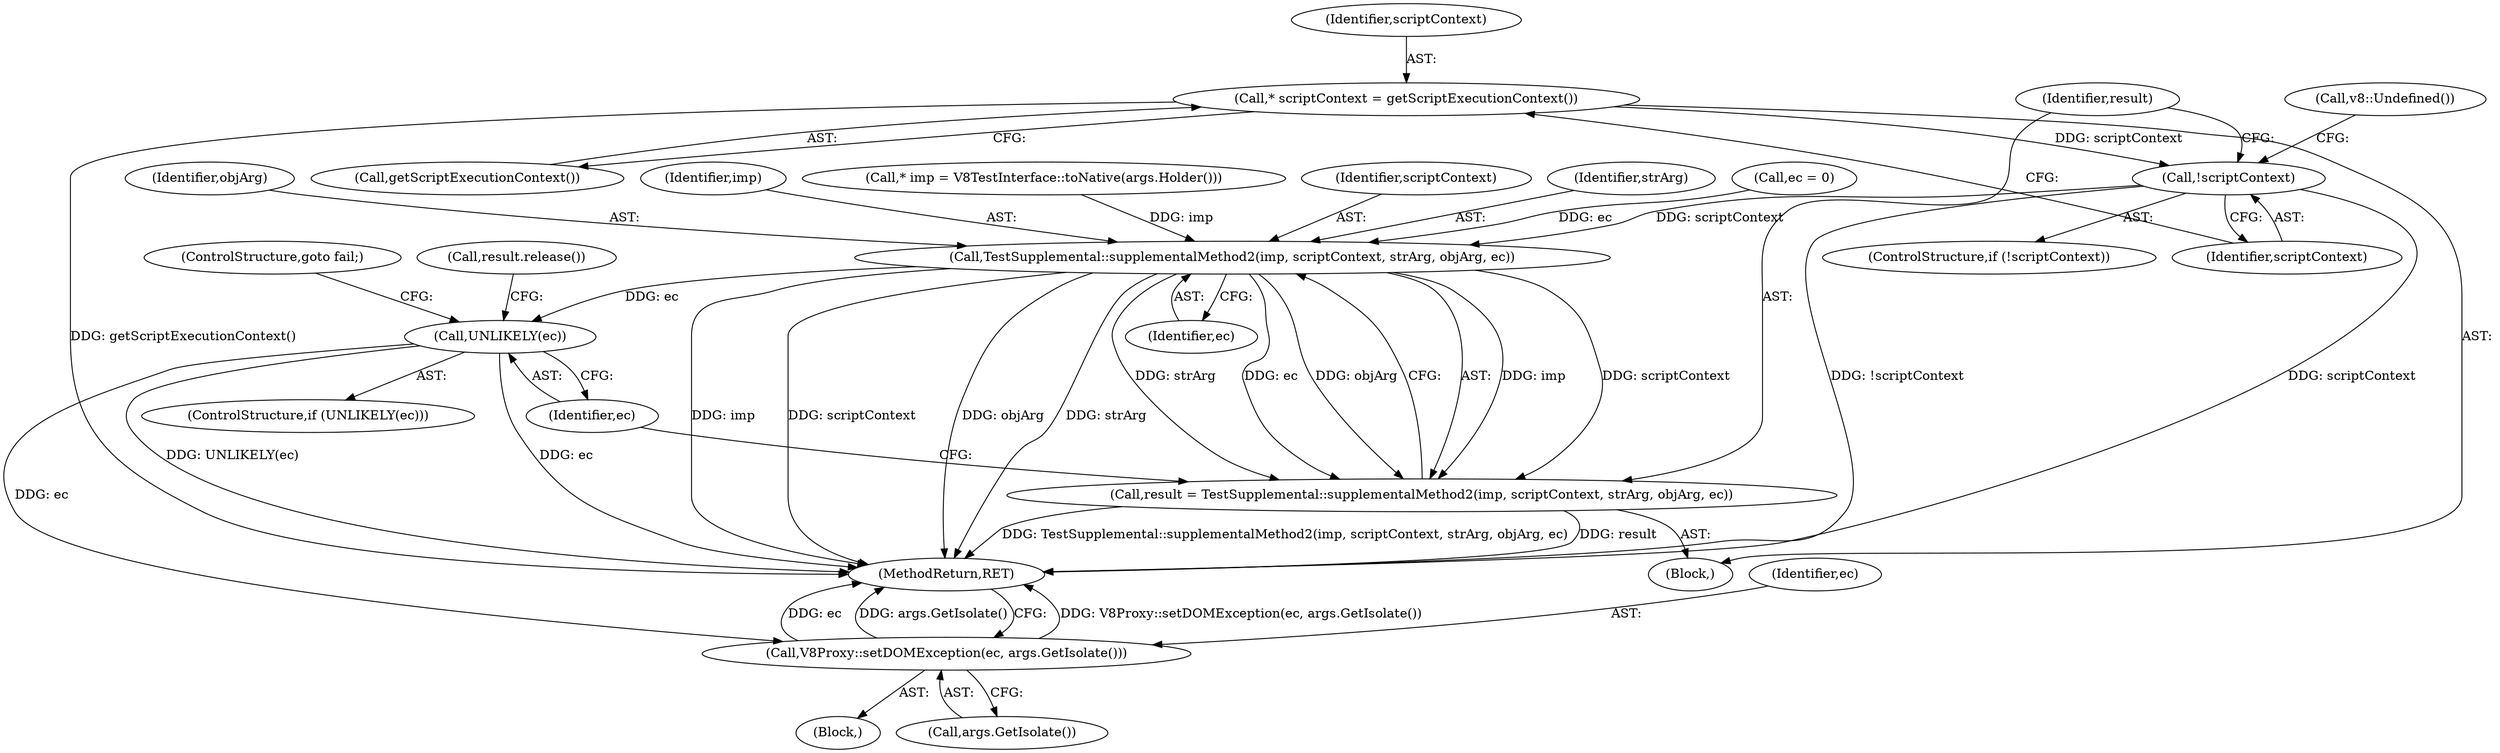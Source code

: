 digraph "0_Chrome_e9372a1bfd3588a80fcf49aa07321f0971dd6091_7@pointer" {
"1000123" [label="(Call,* scriptContext = getScriptExecutionContext())"];
"1000127" [label="(Call,!scriptContext)"];
"1000134" [label="(Call,TestSupplemental::supplementalMethod2(imp, scriptContext, strArg, objArg, ec))"];
"1000132" [label="(Call,result = TestSupplemental::supplementalMethod2(imp, scriptContext, strArg, objArg, ec))"];
"1000141" [label="(Call,UNLIKELY(ec))"];
"1000149" [label="(Call,V8Proxy::setDOMException(ec, args.GetIsolate()))"];
"1000133" [label="(Identifier,result)"];
"1000143" [label="(ControlStructure,goto fail;)"];
"1000124" [label="(Identifier,scriptContext)"];
"1000128" [label="(Identifier,scriptContext)"];
"1000137" [label="(Identifier,strArg)"];
"1000150" [label="(Identifier,ec)"];
"1000141" [label="(Call,UNLIKELY(ec))"];
"1000134" [label="(Call,TestSupplemental::supplementalMethod2(imp, scriptContext, strArg, objArg, ec))"];
"1000118" [label="(Call,ec = 0)"];
"1000123" [label="(Call,* scriptContext = getScriptExecutionContext())"];
"1000125" [label="(Call,getScriptExecutionContext())"];
"1000152" [label="(MethodReturn,RET)"];
"1000142" [label="(Identifier,ec)"];
"1000140" [label="(ControlStructure,if (UNLIKELY(ec)))"];
"1000138" [label="(Identifier,objArg)"];
"1000127" [label="(Call,!scriptContext)"];
"1000126" [label="(ControlStructure,if (!scriptContext))"];
"1000130" [label="(Call,v8::Undefined())"];
"1000135" [label="(Identifier,imp)"];
"1000146" [label="(Call,result.release())"];
"1000121" [label="(Block,)"];
"1000139" [label="(Identifier,ec)"];
"1000149" [label="(Call,V8Proxy::setDOMException(ec, args.GetIsolate()))"];
"1000113" [label="(Call,* imp = V8TestInterface::toNative(args.Holder()))"];
"1000102" [label="(Block,)"];
"1000132" [label="(Call,result = TestSupplemental::supplementalMethod2(imp, scriptContext, strArg, objArg, ec))"];
"1000151" [label="(Call,args.GetIsolate())"];
"1000136" [label="(Identifier,scriptContext)"];
"1000123" -> "1000121"  [label="AST: "];
"1000123" -> "1000125"  [label="CFG: "];
"1000124" -> "1000123"  [label="AST: "];
"1000125" -> "1000123"  [label="AST: "];
"1000128" -> "1000123"  [label="CFG: "];
"1000123" -> "1000152"  [label="DDG: getScriptExecutionContext()"];
"1000123" -> "1000127"  [label="DDG: scriptContext"];
"1000127" -> "1000126"  [label="AST: "];
"1000127" -> "1000128"  [label="CFG: "];
"1000128" -> "1000127"  [label="AST: "];
"1000130" -> "1000127"  [label="CFG: "];
"1000133" -> "1000127"  [label="CFG: "];
"1000127" -> "1000152"  [label="DDG: !scriptContext"];
"1000127" -> "1000152"  [label="DDG: scriptContext"];
"1000127" -> "1000134"  [label="DDG: scriptContext"];
"1000134" -> "1000132"  [label="AST: "];
"1000134" -> "1000139"  [label="CFG: "];
"1000135" -> "1000134"  [label="AST: "];
"1000136" -> "1000134"  [label="AST: "];
"1000137" -> "1000134"  [label="AST: "];
"1000138" -> "1000134"  [label="AST: "];
"1000139" -> "1000134"  [label="AST: "];
"1000132" -> "1000134"  [label="CFG: "];
"1000134" -> "1000152"  [label="DDG: imp"];
"1000134" -> "1000152"  [label="DDG: scriptContext"];
"1000134" -> "1000152"  [label="DDG: objArg"];
"1000134" -> "1000152"  [label="DDG: strArg"];
"1000134" -> "1000132"  [label="DDG: scriptContext"];
"1000134" -> "1000132"  [label="DDG: strArg"];
"1000134" -> "1000132"  [label="DDG: ec"];
"1000134" -> "1000132"  [label="DDG: objArg"];
"1000134" -> "1000132"  [label="DDG: imp"];
"1000113" -> "1000134"  [label="DDG: imp"];
"1000118" -> "1000134"  [label="DDG: ec"];
"1000134" -> "1000141"  [label="DDG: ec"];
"1000132" -> "1000121"  [label="AST: "];
"1000133" -> "1000132"  [label="AST: "];
"1000142" -> "1000132"  [label="CFG: "];
"1000132" -> "1000152"  [label="DDG: result"];
"1000132" -> "1000152"  [label="DDG: TestSupplemental::supplementalMethod2(imp, scriptContext, strArg, objArg, ec)"];
"1000141" -> "1000140"  [label="AST: "];
"1000141" -> "1000142"  [label="CFG: "];
"1000142" -> "1000141"  [label="AST: "];
"1000143" -> "1000141"  [label="CFG: "];
"1000146" -> "1000141"  [label="CFG: "];
"1000141" -> "1000152"  [label="DDG: ec"];
"1000141" -> "1000152"  [label="DDG: UNLIKELY(ec)"];
"1000141" -> "1000149"  [label="DDG: ec"];
"1000149" -> "1000102"  [label="AST: "];
"1000149" -> "1000151"  [label="CFG: "];
"1000150" -> "1000149"  [label="AST: "];
"1000151" -> "1000149"  [label="AST: "];
"1000152" -> "1000149"  [label="CFG: "];
"1000149" -> "1000152"  [label="DDG: V8Proxy::setDOMException(ec, args.GetIsolate())"];
"1000149" -> "1000152"  [label="DDG: ec"];
"1000149" -> "1000152"  [label="DDG: args.GetIsolate()"];
}
